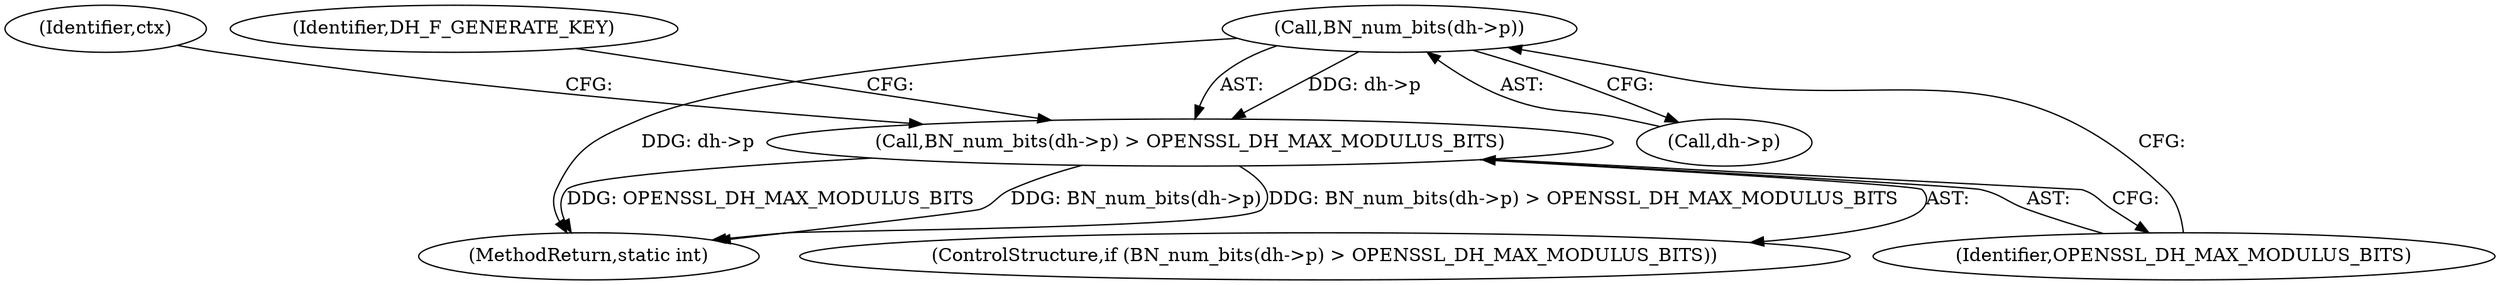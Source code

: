 digraph "0_openssl_3984ef0b72831da8b3ece4745cac4f8575b19098@pointer" {
"1000130" [label="(Call,BN_num_bits(dh->p))"];
"1000129" [label="(Call,BN_num_bits(dh->p) > OPENSSL_DH_MAX_MODULUS_BITS)"];
"1000131" [label="(Call,dh->p)"];
"1000152" [label="(MethodReturn,static int)"];
"1000130" [label="(Call,BN_num_bits(dh->p))"];
"1000142" [label="(Identifier,ctx)"];
"1000137" [label="(Identifier,DH_F_GENERATE_KEY)"];
"1000129" [label="(Call,BN_num_bits(dh->p) > OPENSSL_DH_MAX_MODULUS_BITS)"];
"1000134" [label="(Identifier,OPENSSL_DH_MAX_MODULUS_BITS)"];
"1000128" [label="(ControlStructure,if (BN_num_bits(dh->p) > OPENSSL_DH_MAX_MODULUS_BITS))"];
"1000130" -> "1000129"  [label="AST: "];
"1000130" -> "1000131"  [label="CFG: "];
"1000131" -> "1000130"  [label="AST: "];
"1000134" -> "1000130"  [label="CFG: "];
"1000130" -> "1000152"  [label="DDG: dh->p"];
"1000130" -> "1000129"  [label="DDG: dh->p"];
"1000129" -> "1000128"  [label="AST: "];
"1000129" -> "1000134"  [label="CFG: "];
"1000134" -> "1000129"  [label="AST: "];
"1000137" -> "1000129"  [label="CFG: "];
"1000142" -> "1000129"  [label="CFG: "];
"1000129" -> "1000152"  [label="DDG: BN_num_bits(dh->p)"];
"1000129" -> "1000152"  [label="DDG: BN_num_bits(dh->p) > OPENSSL_DH_MAX_MODULUS_BITS"];
"1000129" -> "1000152"  [label="DDG: OPENSSL_DH_MAX_MODULUS_BITS"];
}
